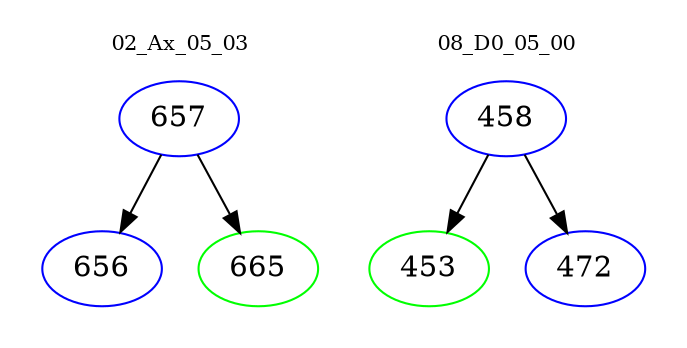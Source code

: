 digraph{
subgraph cluster_0 {
color = white
label = "02_Ax_05_03";
fontsize=10;
T0_657 [label="657", color="blue"]
T0_657 -> T0_656 [color="black"]
T0_656 [label="656", color="blue"]
T0_657 -> T0_665 [color="black"]
T0_665 [label="665", color="green"]
}
subgraph cluster_1 {
color = white
label = "08_D0_05_00";
fontsize=10;
T1_458 [label="458", color="blue"]
T1_458 -> T1_453 [color="black"]
T1_453 [label="453", color="green"]
T1_458 -> T1_472 [color="black"]
T1_472 [label="472", color="blue"]
}
}
